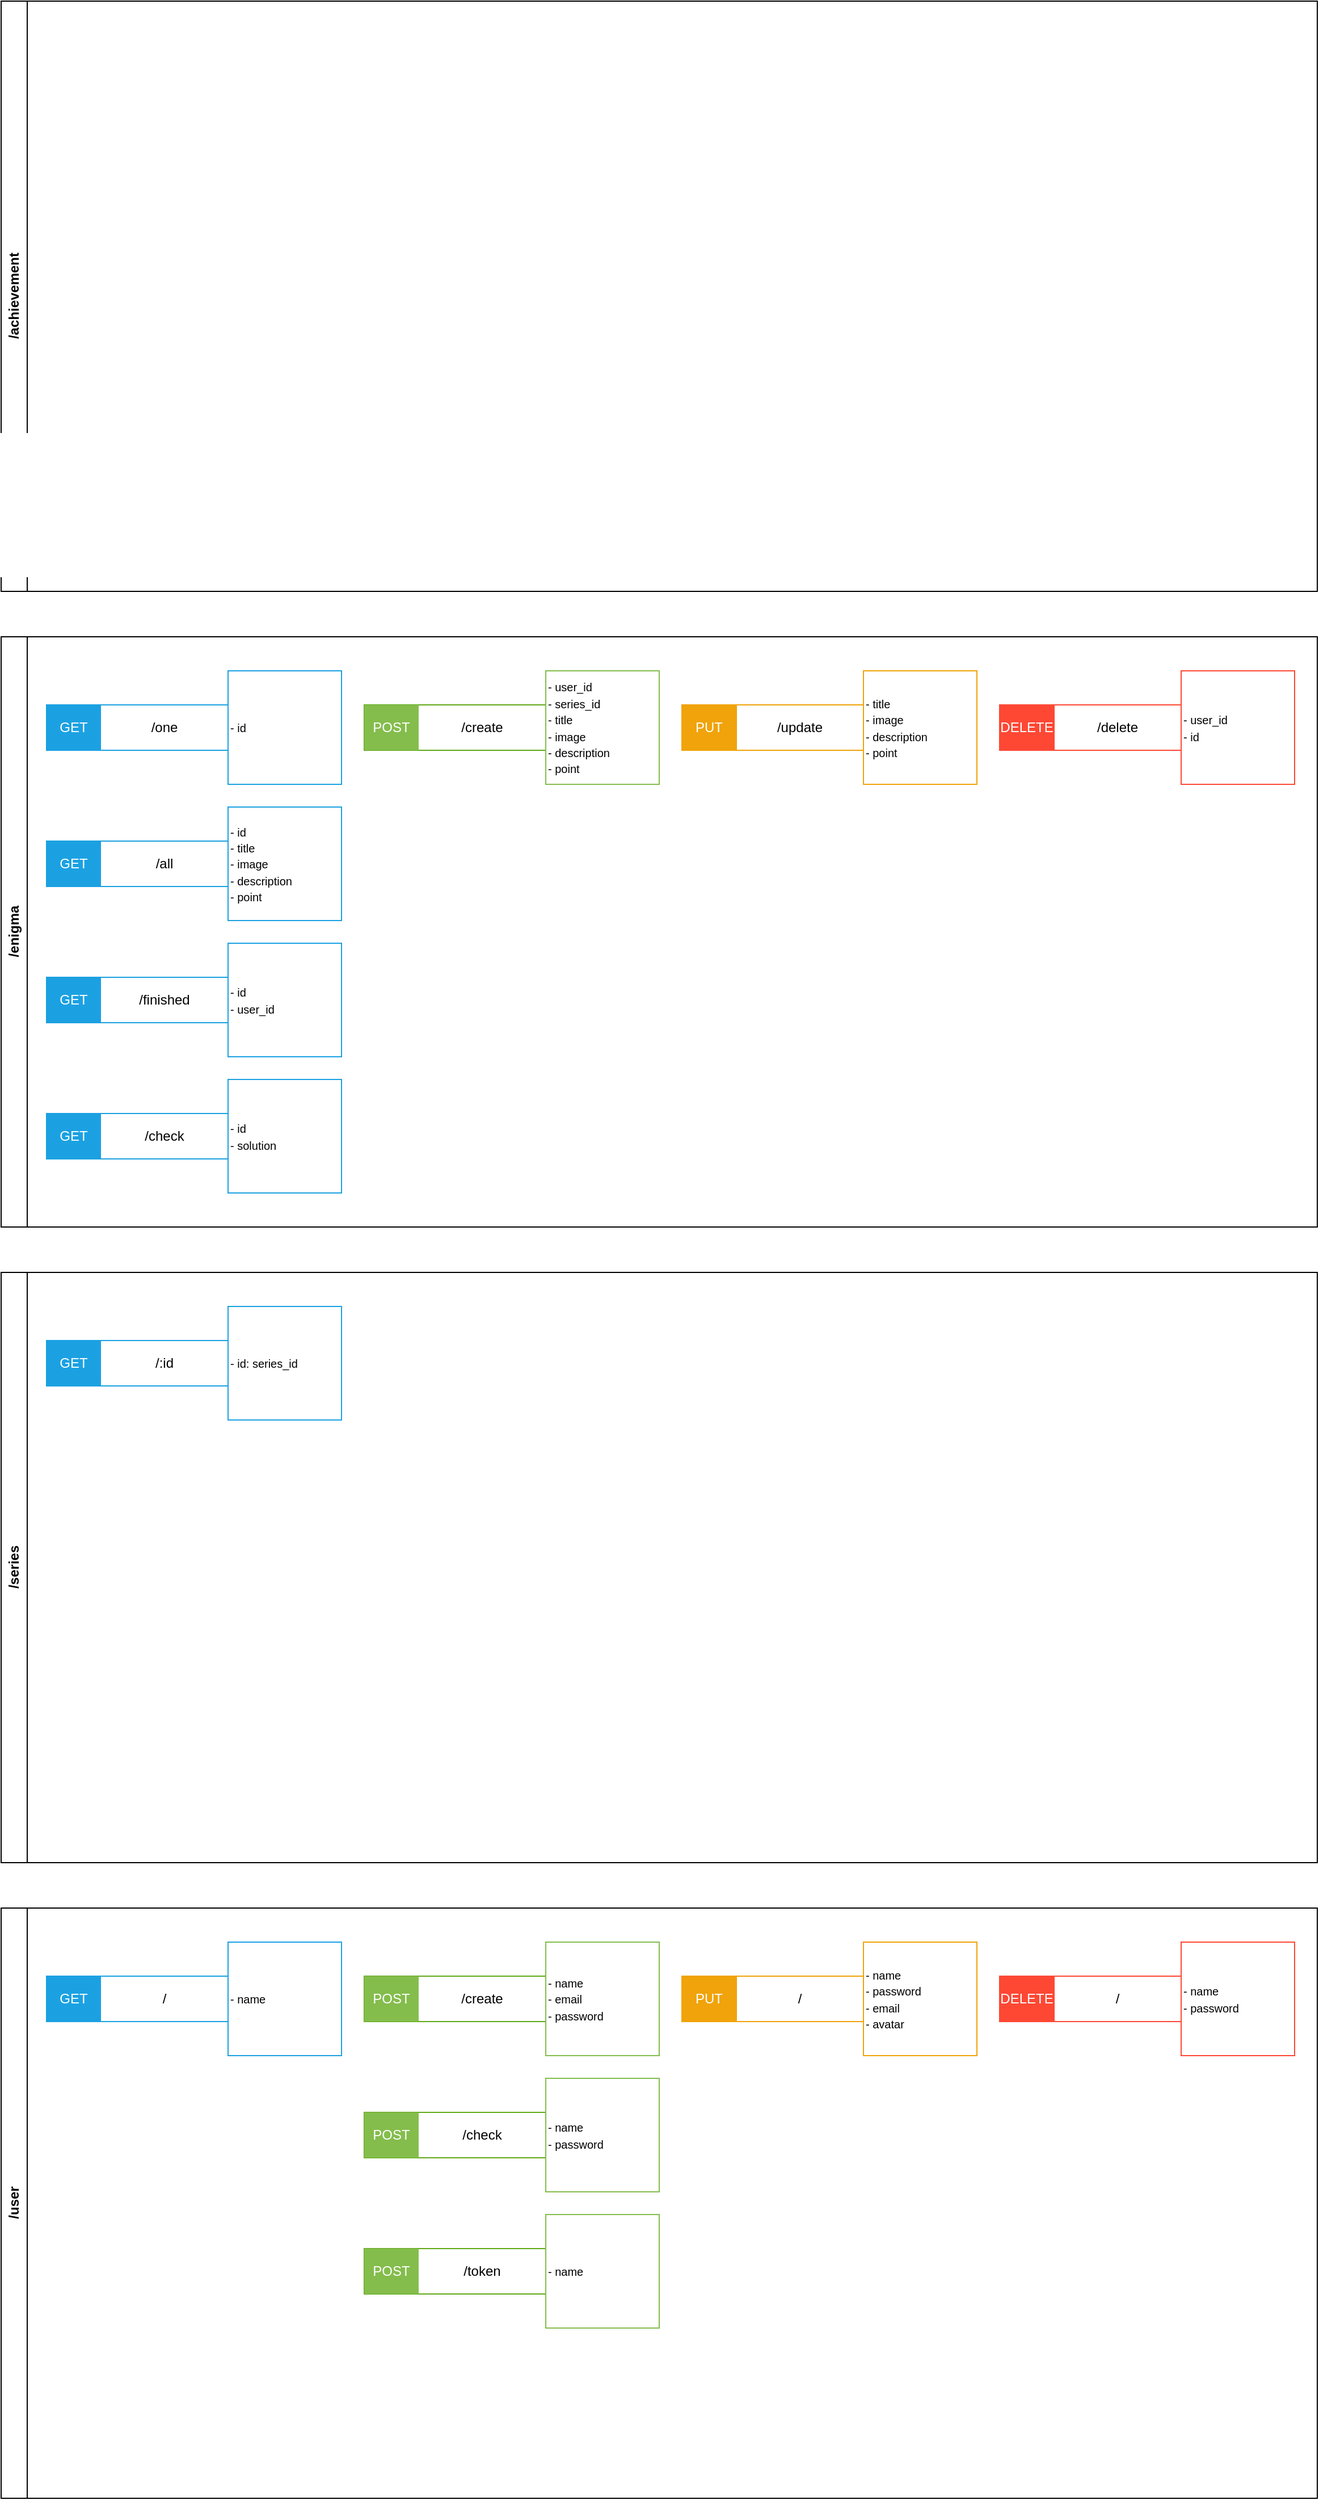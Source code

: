 <mxfile version="21.6.8" type="device">
  <diagram name="Page-1" id="TyqBtOT35DEwiWf5petu">
    <mxGraphModel dx="1418" dy="828" grid="1" gridSize="10" guides="1" tooltips="1" connect="1" arrows="1" fold="1" page="1" pageScale="1" pageWidth="1654" pageHeight="2336" math="0" shadow="0">
      <root>
        <mxCell id="0" />
        <mxCell id="1" parent="0" />
        <mxCell id="wXCbl2EJ4I1J_c1fIvv--1" value="/achievement" style="swimlane;horizontal=0;whiteSpace=wrap;html=1;" parent="1" vertex="1">
          <mxGeometry x="40" y="40" width="1160" height="520" as="geometry" />
        </mxCell>
        <mxCell id="wXCbl2EJ4I1J_c1fIvv--2" value="/enigma" style="swimlane;horizontal=0;whiteSpace=wrap;html=1;" parent="1" vertex="1">
          <mxGeometry x="40" y="600" width="1160" height="520" as="geometry" />
        </mxCell>
        <mxCell id="AnUnk1uopcTB0AufiAP9-65" value="" style="group" vertex="1" connectable="0" parent="wXCbl2EJ4I1J_c1fIvv--2">
          <mxGeometry x="40" y="30" width="260" height="100" as="geometry" />
        </mxCell>
        <mxCell id="AnUnk1uopcTB0AufiAP9-10" value="" style="group" vertex="1" connectable="0" parent="AnUnk1uopcTB0AufiAP9-65">
          <mxGeometry y="30" width="160" height="40" as="geometry" />
        </mxCell>
        <mxCell id="AnUnk1uopcTB0AufiAP9-5" value="" style="rounded=0;whiteSpace=wrap;html=1;fillColor=none;fontColor=#ffffff;strokeColor=#1ba1e2;" vertex="1" parent="AnUnk1uopcTB0AufiAP9-10">
          <mxGeometry width="160" height="40" as="geometry" />
        </mxCell>
        <mxCell id="AnUnk1uopcTB0AufiAP9-7" value="GET" style="rounded=0;whiteSpace=wrap;html=1;strokeColor=none;fillColor=#1ba1e2;fontColor=#ffffff;" vertex="1" parent="AnUnk1uopcTB0AufiAP9-10">
          <mxGeometry width="48" height="40" as="geometry" />
        </mxCell>
        <mxCell id="AnUnk1uopcTB0AufiAP9-9" value="/one" style="text;html=1;strokeColor=none;fillColor=none;align=center;verticalAlign=middle;whiteSpace=wrap;rounded=0;" vertex="1" parent="AnUnk1uopcTB0AufiAP9-10">
          <mxGeometry x="48" width="112" height="40" as="geometry" />
        </mxCell>
        <mxCell id="AnUnk1uopcTB0AufiAP9-64" value="&lt;span style=&quot;font-size: 10px;&quot;&gt;- id&lt;/span&gt;" style="text;html=1;strokeColor=#1ba1e2;fillColor=none;align=left;verticalAlign=middle;whiteSpace=wrap;rounded=0;spacingTop=0;" vertex="1" parent="AnUnk1uopcTB0AufiAP9-65">
          <mxGeometry x="160" width="100" height="100" as="geometry" />
        </mxCell>
        <mxCell id="AnUnk1uopcTB0AufiAP9-66" value="" style="group" vertex="1" connectable="0" parent="wXCbl2EJ4I1J_c1fIvv--2">
          <mxGeometry x="40" y="150" width="260" height="100" as="geometry" />
        </mxCell>
        <mxCell id="AnUnk1uopcTB0AufiAP9-67" value="" style="group" vertex="1" connectable="0" parent="AnUnk1uopcTB0AufiAP9-66">
          <mxGeometry y="30" width="160" height="40" as="geometry" />
        </mxCell>
        <mxCell id="AnUnk1uopcTB0AufiAP9-68" value="" style="rounded=0;whiteSpace=wrap;html=1;fillColor=none;fontColor=#ffffff;strokeColor=#1ba1e2;" vertex="1" parent="AnUnk1uopcTB0AufiAP9-67">
          <mxGeometry width="160" height="40" as="geometry" />
        </mxCell>
        <mxCell id="AnUnk1uopcTB0AufiAP9-69" value="GET" style="rounded=0;whiteSpace=wrap;html=1;strokeColor=none;fillColor=#1ba1e2;fontColor=#ffffff;" vertex="1" parent="AnUnk1uopcTB0AufiAP9-67">
          <mxGeometry width="48" height="40" as="geometry" />
        </mxCell>
        <mxCell id="AnUnk1uopcTB0AufiAP9-70" value="/all" style="text;html=1;strokeColor=none;fillColor=none;align=center;verticalAlign=middle;whiteSpace=wrap;rounded=0;" vertex="1" parent="AnUnk1uopcTB0AufiAP9-67">
          <mxGeometry x="48" width="112" height="40" as="geometry" />
        </mxCell>
        <mxCell id="AnUnk1uopcTB0AufiAP9-71" value="&lt;span style=&quot;font-size: 10px;&quot;&gt;- id&lt;br&gt;- title&lt;br&gt;- image&lt;br&gt;- description&lt;br&gt;- point&lt;br&gt;&lt;/span&gt;" style="text;html=1;strokeColor=#1ba1e2;fillColor=none;align=left;verticalAlign=middle;whiteSpace=wrap;rounded=0;spacingTop=0;" vertex="1" parent="AnUnk1uopcTB0AufiAP9-66">
          <mxGeometry x="160" width="100" height="100" as="geometry" />
        </mxCell>
        <mxCell id="AnUnk1uopcTB0AufiAP9-72" value="" style="group" vertex="1" connectable="0" parent="wXCbl2EJ4I1J_c1fIvv--2">
          <mxGeometry x="40" y="270" width="260" height="100" as="geometry" />
        </mxCell>
        <mxCell id="AnUnk1uopcTB0AufiAP9-73" value="" style="group" vertex="1" connectable="0" parent="AnUnk1uopcTB0AufiAP9-72">
          <mxGeometry y="30" width="160" height="40" as="geometry" />
        </mxCell>
        <mxCell id="AnUnk1uopcTB0AufiAP9-74" value="" style="rounded=0;whiteSpace=wrap;html=1;fillColor=none;fontColor=#ffffff;strokeColor=#1ba1e2;" vertex="1" parent="AnUnk1uopcTB0AufiAP9-73">
          <mxGeometry width="160" height="40" as="geometry" />
        </mxCell>
        <mxCell id="AnUnk1uopcTB0AufiAP9-75" value="GET" style="rounded=0;whiteSpace=wrap;html=1;strokeColor=none;fillColor=#1ba1e2;fontColor=#ffffff;" vertex="1" parent="AnUnk1uopcTB0AufiAP9-73">
          <mxGeometry width="48" height="40" as="geometry" />
        </mxCell>
        <mxCell id="AnUnk1uopcTB0AufiAP9-76" value="/finished" style="text;html=1;strokeColor=none;fillColor=none;align=center;verticalAlign=middle;whiteSpace=wrap;rounded=0;" vertex="1" parent="AnUnk1uopcTB0AufiAP9-73">
          <mxGeometry x="48" width="112" height="40" as="geometry" />
        </mxCell>
        <mxCell id="AnUnk1uopcTB0AufiAP9-77" value="&lt;span style=&quot;font-size: 10px;&quot;&gt;- id&lt;br&gt;- user_id&lt;br&gt;&lt;/span&gt;" style="text;html=1;strokeColor=#1ba1e2;fillColor=none;align=left;verticalAlign=middle;whiteSpace=wrap;rounded=0;spacingTop=0;" vertex="1" parent="AnUnk1uopcTB0AufiAP9-72">
          <mxGeometry x="160" width="100" height="100" as="geometry" />
        </mxCell>
        <mxCell id="AnUnk1uopcTB0AufiAP9-78" value="" style="group" vertex="1" connectable="0" parent="wXCbl2EJ4I1J_c1fIvv--2">
          <mxGeometry x="40" y="390" width="260" height="100" as="geometry" />
        </mxCell>
        <mxCell id="AnUnk1uopcTB0AufiAP9-79" value="" style="group" vertex="1" connectable="0" parent="AnUnk1uopcTB0AufiAP9-78">
          <mxGeometry y="30" width="160" height="40" as="geometry" />
        </mxCell>
        <mxCell id="AnUnk1uopcTB0AufiAP9-80" value="" style="rounded=0;whiteSpace=wrap;html=1;fillColor=none;fontColor=#ffffff;strokeColor=#1ba1e2;" vertex="1" parent="AnUnk1uopcTB0AufiAP9-79">
          <mxGeometry width="160" height="40" as="geometry" />
        </mxCell>
        <mxCell id="AnUnk1uopcTB0AufiAP9-81" value="GET" style="rounded=0;whiteSpace=wrap;html=1;strokeColor=none;fillColor=#1ba1e2;fontColor=#ffffff;" vertex="1" parent="AnUnk1uopcTB0AufiAP9-79">
          <mxGeometry width="48" height="40" as="geometry" />
        </mxCell>
        <mxCell id="AnUnk1uopcTB0AufiAP9-82" value="/check" style="text;html=1;strokeColor=none;fillColor=none;align=center;verticalAlign=middle;whiteSpace=wrap;rounded=0;" vertex="1" parent="AnUnk1uopcTB0AufiAP9-79">
          <mxGeometry x="48" width="112" height="40" as="geometry" />
        </mxCell>
        <mxCell id="AnUnk1uopcTB0AufiAP9-83" value="&lt;span style=&quot;font-size: 10px;&quot;&gt;- id&lt;br&gt;- solution&lt;br&gt;&lt;/span&gt;" style="text;html=1;strokeColor=#1ba1e2;fillColor=none;align=left;verticalAlign=middle;whiteSpace=wrap;rounded=0;spacingTop=0;" vertex="1" parent="AnUnk1uopcTB0AufiAP9-78">
          <mxGeometry x="160" width="100" height="100" as="geometry" />
        </mxCell>
        <mxCell id="AnUnk1uopcTB0AufiAP9-113" value="" style="group" vertex="1" connectable="0" parent="wXCbl2EJ4I1J_c1fIvv--2">
          <mxGeometry x="320" y="30" width="260" height="100" as="geometry" />
        </mxCell>
        <mxCell id="AnUnk1uopcTB0AufiAP9-114" value="" style="group" vertex="1" connectable="0" parent="AnUnk1uopcTB0AufiAP9-113">
          <mxGeometry y="30" width="160" height="40" as="geometry" />
        </mxCell>
        <mxCell id="AnUnk1uopcTB0AufiAP9-115" value="" style="rounded=0;whiteSpace=wrap;html=1;fillColor=none;fontColor=#ffffff;strokeColor=#60a917;" vertex="1" parent="AnUnk1uopcTB0AufiAP9-114">
          <mxGeometry width="160" height="40" as="geometry" />
        </mxCell>
        <mxCell id="AnUnk1uopcTB0AufiAP9-116" value="POST" style="rounded=0;whiteSpace=wrap;html=1;strokeColor=none;fillColor=#84bd4c;fontColor=#ffffff;" vertex="1" parent="AnUnk1uopcTB0AufiAP9-114">
          <mxGeometry width="48" height="40" as="geometry" />
        </mxCell>
        <mxCell id="AnUnk1uopcTB0AufiAP9-117" value="/create" style="text;html=1;strokeColor=none;fillColor=none;align=center;verticalAlign=middle;whiteSpace=wrap;rounded=0;" vertex="1" parent="AnUnk1uopcTB0AufiAP9-114">
          <mxGeometry x="48" width="112" height="40" as="geometry" />
        </mxCell>
        <mxCell id="AnUnk1uopcTB0AufiAP9-118" value="&lt;font style=&quot;font-size: 10px;&quot;&gt;- user_id&lt;br&gt;- series_id&lt;br&gt;- title&lt;br style=&quot;border-color: var(--border-color);&quot;&gt;- image&lt;br style=&quot;border-color: var(--border-color);&quot;&gt;- description&lt;br style=&quot;border-color: var(--border-color);&quot;&gt;- point&lt;/font&gt;" style="text;html=1;strokeColor=#84bd4c;fillColor=none;align=left;verticalAlign=middle;whiteSpace=wrap;rounded=0;spacingTop=0;" vertex="1" parent="AnUnk1uopcTB0AufiAP9-113">
          <mxGeometry x="160" width="100" height="100" as="geometry" />
        </mxCell>
        <mxCell id="AnUnk1uopcTB0AufiAP9-120" value="" style="group" vertex="1" connectable="0" parent="wXCbl2EJ4I1J_c1fIvv--2">
          <mxGeometry x="600" y="30" width="260" height="100" as="geometry" />
        </mxCell>
        <mxCell id="AnUnk1uopcTB0AufiAP9-121" value="&lt;font style=&quot;font-size: 10px;&quot;&gt;- title&lt;br style=&quot;border-color: var(--border-color);&quot;&gt;&lt;span style=&quot;border-color: var(--border-color);&quot;&gt;- image&lt;/span&gt;&lt;br style=&quot;border-color: var(--border-color);&quot;&gt;&lt;span style=&quot;border-color: var(--border-color);&quot;&gt;- description&lt;/span&gt;&lt;br style=&quot;border-color: var(--border-color);&quot;&gt;&lt;span style=&quot;border-color: var(--border-color);&quot;&gt;- point&lt;/span&gt;&lt;/font&gt;" style="text;html=1;strokeColor=#f0a30a;fillColor=none;align=left;verticalAlign=middle;whiteSpace=wrap;rounded=0;spacingTop=0;" vertex="1" parent="AnUnk1uopcTB0AufiAP9-120">
          <mxGeometry x="160" width="100" height="100" as="geometry" />
        </mxCell>
        <mxCell id="AnUnk1uopcTB0AufiAP9-122" value="" style="rounded=0;whiteSpace=wrap;html=1;fillColor=none;fontColor=#ffffff;strokeColor=#f0a30a;" vertex="1" parent="AnUnk1uopcTB0AufiAP9-120">
          <mxGeometry y="30" width="160" height="40" as="geometry" />
        </mxCell>
        <mxCell id="AnUnk1uopcTB0AufiAP9-123" value="PUT" style="rounded=0;whiteSpace=wrap;html=1;strokeColor=none;fillColor=#f0a30a;fontColor=#ffffff;" vertex="1" parent="AnUnk1uopcTB0AufiAP9-120">
          <mxGeometry y="30" width="48" height="40" as="geometry" />
        </mxCell>
        <mxCell id="AnUnk1uopcTB0AufiAP9-124" value="/update" style="text;html=1;strokeColor=#f0a30a;fillColor=none;align=center;verticalAlign=middle;whiteSpace=wrap;rounded=0;" vertex="1" parent="AnUnk1uopcTB0AufiAP9-120">
          <mxGeometry x="48" y="30" width="112" height="40" as="geometry" />
        </mxCell>
        <mxCell id="AnUnk1uopcTB0AufiAP9-125" value="" style="group" vertex="1" connectable="0" parent="wXCbl2EJ4I1J_c1fIvv--2">
          <mxGeometry x="880" y="30" width="260" height="100" as="geometry" />
        </mxCell>
        <mxCell id="AnUnk1uopcTB0AufiAP9-126" value="&lt;span style=&quot;font-size: 10px;&quot;&gt;- user_id&lt;br&gt;- id&lt;br&gt;&lt;/span&gt;" style="text;html=1;strokeColor=#fe4834;fillColor=none;align=left;verticalAlign=middle;whiteSpace=wrap;rounded=0;spacingTop=0;" vertex="1" parent="AnUnk1uopcTB0AufiAP9-125">
          <mxGeometry x="160" width="100" height="100" as="geometry" />
        </mxCell>
        <mxCell id="AnUnk1uopcTB0AufiAP9-127" value="" style="rounded=0;whiteSpace=wrap;html=1;fillColor=none;fontColor=#ffffff;strokeColor=#fe4834;" vertex="1" parent="AnUnk1uopcTB0AufiAP9-125">
          <mxGeometry y="30" width="160" height="40" as="geometry" />
        </mxCell>
        <mxCell id="AnUnk1uopcTB0AufiAP9-128" value="DELETE" style="rounded=0;whiteSpace=wrap;html=1;strokeColor=none;fillColor=#fe4834;fontColor=#ffffff;" vertex="1" parent="AnUnk1uopcTB0AufiAP9-125">
          <mxGeometry y="30" width="48" height="40" as="geometry" />
        </mxCell>
        <mxCell id="AnUnk1uopcTB0AufiAP9-129" value="/delete" style="text;html=1;strokeColor=#fe4834;fillColor=none;align=center;verticalAlign=middle;whiteSpace=wrap;rounded=0;" vertex="1" parent="AnUnk1uopcTB0AufiAP9-125">
          <mxGeometry x="48" y="30" width="112" height="40" as="geometry" />
        </mxCell>
        <mxCell id="wXCbl2EJ4I1J_c1fIvv--3" value="/series" style="swimlane;horizontal=0;whiteSpace=wrap;html=1;" parent="1" vertex="1">
          <mxGeometry x="40" y="1160" width="1160" height="520" as="geometry" />
        </mxCell>
        <mxCell id="AnUnk1uopcTB0AufiAP9-175" value="" style="group" vertex="1" connectable="0" parent="wXCbl2EJ4I1J_c1fIvv--3">
          <mxGeometry x="40" y="30" width="260" height="100" as="geometry" />
        </mxCell>
        <mxCell id="AnUnk1uopcTB0AufiAP9-176" value="" style="group" vertex="1" connectable="0" parent="AnUnk1uopcTB0AufiAP9-175">
          <mxGeometry y="30" width="160" height="40" as="geometry" />
        </mxCell>
        <mxCell id="AnUnk1uopcTB0AufiAP9-177" value="" style="rounded=0;whiteSpace=wrap;html=1;fillColor=none;fontColor=#ffffff;strokeColor=#1ba1e2;" vertex="1" parent="AnUnk1uopcTB0AufiAP9-176">
          <mxGeometry width="160" height="40" as="geometry" />
        </mxCell>
        <mxCell id="AnUnk1uopcTB0AufiAP9-178" value="GET" style="rounded=0;whiteSpace=wrap;html=1;strokeColor=none;fillColor=#1ba1e2;fontColor=#ffffff;" vertex="1" parent="AnUnk1uopcTB0AufiAP9-176">
          <mxGeometry width="48" height="40" as="geometry" />
        </mxCell>
        <mxCell id="AnUnk1uopcTB0AufiAP9-179" value="/:id" style="text;html=1;strokeColor=none;fillColor=none;align=center;verticalAlign=middle;whiteSpace=wrap;rounded=0;" vertex="1" parent="AnUnk1uopcTB0AufiAP9-176">
          <mxGeometry x="48" width="112" height="40" as="geometry" />
        </mxCell>
        <mxCell id="AnUnk1uopcTB0AufiAP9-180" value="&lt;span style=&quot;font-size: 10px;&quot;&gt;- id: series_id&lt;/span&gt;" style="text;html=1;strokeColor=#1ba1e2;fillColor=none;align=left;verticalAlign=middle;whiteSpace=wrap;rounded=0;spacingTop=0;" vertex="1" parent="AnUnk1uopcTB0AufiAP9-175">
          <mxGeometry x="160" width="100" height="100" as="geometry" />
        </mxCell>
        <mxCell id="wXCbl2EJ4I1J_c1fIvv--4" value="/user" style="swimlane;horizontal=0;whiteSpace=wrap;html=1;" parent="1" vertex="1">
          <mxGeometry x="40" y="1720" width="1160" height="520" as="geometry" />
        </mxCell>
        <mxCell id="AnUnk1uopcTB0AufiAP9-136" value="" style="group" vertex="1" connectable="0" parent="wXCbl2EJ4I1J_c1fIvv--4">
          <mxGeometry x="40" y="30" width="260" height="100" as="geometry" />
        </mxCell>
        <mxCell id="AnUnk1uopcTB0AufiAP9-137" value="" style="group" vertex="1" connectable="0" parent="AnUnk1uopcTB0AufiAP9-136">
          <mxGeometry y="30" width="160" height="40" as="geometry" />
        </mxCell>
        <mxCell id="AnUnk1uopcTB0AufiAP9-138" value="" style="rounded=0;whiteSpace=wrap;html=1;fillColor=none;fontColor=#ffffff;strokeColor=#1ba1e2;" vertex="1" parent="AnUnk1uopcTB0AufiAP9-137">
          <mxGeometry width="160" height="40" as="geometry" />
        </mxCell>
        <mxCell id="AnUnk1uopcTB0AufiAP9-139" value="GET" style="rounded=0;whiteSpace=wrap;html=1;strokeColor=none;fillColor=#1ba1e2;fontColor=#ffffff;" vertex="1" parent="AnUnk1uopcTB0AufiAP9-137">
          <mxGeometry width="48" height="40" as="geometry" />
        </mxCell>
        <mxCell id="AnUnk1uopcTB0AufiAP9-140" value="/" style="text;html=1;strokeColor=none;fillColor=none;align=center;verticalAlign=middle;whiteSpace=wrap;rounded=0;" vertex="1" parent="AnUnk1uopcTB0AufiAP9-137">
          <mxGeometry x="48" width="112" height="40" as="geometry" />
        </mxCell>
        <mxCell id="AnUnk1uopcTB0AufiAP9-141" value="&lt;span style=&quot;font-size: 10px;&quot;&gt;- name&lt;/span&gt;" style="text;html=1;strokeColor=#1ba1e2;fillColor=none;align=left;verticalAlign=middle;whiteSpace=wrap;rounded=0;spacingTop=0;" vertex="1" parent="AnUnk1uopcTB0AufiAP9-136">
          <mxGeometry x="160" width="100" height="100" as="geometry" />
        </mxCell>
        <mxCell id="AnUnk1uopcTB0AufiAP9-147" value="" style="group" vertex="1" connectable="0" parent="wXCbl2EJ4I1J_c1fIvv--4">
          <mxGeometry x="320" y="30" width="260" height="100" as="geometry" />
        </mxCell>
        <mxCell id="AnUnk1uopcTB0AufiAP9-148" value="" style="group" vertex="1" connectable="0" parent="AnUnk1uopcTB0AufiAP9-147">
          <mxGeometry y="30" width="160" height="40" as="geometry" />
        </mxCell>
        <mxCell id="AnUnk1uopcTB0AufiAP9-149" value="" style="rounded=0;whiteSpace=wrap;html=1;fillColor=none;fontColor=#ffffff;strokeColor=#60a917;" vertex="1" parent="AnUnk1uopcTB0AufiAP9-148">
          <mxGeometry width="160" height="40" as="geometry" />
        </mxCell>
        <mxCell id="AnUnk1uopcTB0AufiAP9-150" value="POST" style="rounded=0;whiteSpace=wrap;html=1;strokeColor=none;fillColor=#84bd4c;fontColor=#ffffff;" vertex="1" parent="AnUnk1uopcTB0AufiAP9-148">
          <mxGeometry width="48" height="40" as="geometry" />
        </mxCell>
        <mxCell id="AnUnk1uopcTB0AufiAP9-151" value="/create" style="text;html=1;strokeColor=none;fillColor=none;align=center;verticalAlign=middle;whiteSpace=wrap;rounded=0;" vertex="1" parent="AnUnk1uopcTB0AufiAP9-148">
          <mxGeometry x="48" width="112" height="40" as="geometry" />
        </mxCell>
        <mxCell id="AnUnk1uopcTB0AufiAP9-152" value="&lt;span style=&quot;font-size: 10px;&quot;&gt;- name&lt;br&gt;- email&lt;br&gt;- password&lt;br&gt;&lt;/span&gt;" style="text;html=1;strokeColor=#84bd4c;fillColor=none;align=left;verticalAlign=middle;whiteSpace=wrap;rounded=0;spacingTop=0;" vertex="1" parent="AnUnk1uopcTB0AufiAP9-147">
          <mxGeometry x="160" width="100" height="100" as="geometry" />
        </mxCell>
        <mxCell id="AnUnk1uopcTB0AufiAP9-153" value="" style="group" vertex="1" connectable="0" parent="wXCbl2EJ4I1J_c1fIvv--4">
          <mxGeometry x="320" y="150" width="260" height="100" as="geometry" />
        </mxCell>
        <mxCell id="AnUnk1uopcTB0AufiAP9-154" value="" style="group" vertex="1" connectable="0" parent="AnUnk1uopcTB0AufiAP9-153">
          <mxGeometry y="30" width="160" height="40" as="geometry" />
        </mxCell>
        <mxCell id="AnUnk1uopcTB0AufiAP9-155" value="" style="rounded=0;whiteSpace=wrap;html=1;fillColor=none;fontColor=#ffffff;strokeColor=#60a917;" vertex="1" parent="AnUnk1uopcTB0AufiAP9-154">
          <mxGeometry width="160" height="40" as="geometry" />
        </mxCell>
        <mxCell id="AnUnk1uopcTB0AufiAP9-156" value="POST" style="rounded=0;whiteSpace=wrap;html=1;strokeColor=none;fillColor=#84bd4c;fontColor=#ffffff;" vertex="1" parent="AnUnk1uopcTB0AufiAP9-154">
          <mxGeometry width="48" height="40" as="geometry" />
        </mxCell>
        <mxCell id="AnUnk1uopcTB0AufiAP9-157" value="/check" style="text;html=1;strokeColor=none;fillColor=none;align=center;verticalAlign=middle;whiteSpace=wrap;rounded=0;" vertex="1" parent="AnUnk1uopcTB0AufiAP9-154">
          <mxGeometry x="48" width="112" height="40" as="geometry" />
        </mxCell>
        <mxCell id="AnUnk1uopcTB0AufiAP9-158" value="&lt;span style=&quot;font-size: 10px;&quot;&gt;- name&lt;br&gt;- password&lt;br&gt;&lt;/span&gt;" style="text;html=1;strokeColor=#84bd4c;fillColor=none;align=left;verticalAlign=middle;whiteSpace=wrap;rounded=0;spacingTop=0;" vertex="1" parent="AnUnk1uopcTB0AufiAP9-153">
          <mxGeometry x="160" width="100" height="100" as="geometry" />
        </mxCell>
        <mxCell id="AnUnk1uopcTB0AufiAP9-165" value="" style="group" vertex="1" connectable="0" parent="wXCbl2EJ4I1J_c1fIvv--4">
          <mxGeometry x="600" y="30" width="260" height="100" as="geometry" />
        </mxCell>
        <mxCell id="AnUnk1uopcTB0AufiAP9-166" value="&lt;span style=&quot;font-size: 10px;&quot;&gt;- name&lt;br&gt;- password&lt;br&gt;- email&lt;br&gt;- avatar&lt;br&gt;&lt;/span&gt;" style="text;html=1;strokeColor=#f0a30a;fillColor=none;align=left;verticalAlign=middle;whiteSpace=wrap;rounded=0;spacingTop=0;" vertex="1" parent="AnUnk1uopcTB0AufiAP9-165">
          <mxGeometry x="160" width="100" height="100" as="geometry" />
        </mxCell>
        <mxCell id="AnUnk1uopcTB0AufiAP9-167" value="" style="rounded=0;whiteSpace=wrap;html=1;fillColor=none;fontColor=#ffffff;strokeColor=#f0a30a;" vertex="1" parent="AnUnk1uopcTB0AufiAP9-165">
          <mxGeometry y="30" width="160" height="40" as="geometry" />
        </mxCell>
        <mxCell id="AnUnk1uopcTB0AufiAP9-168" value="PUT" style="rounded=0;whiteSpace=wrap;html=1;strokeColor=none;fillColor=#f0a30a;fontColor=#ffffff;" vertex="1" parent="AnUnk1uopcTB0AufiAP9-165">
          <mxGeometry y="30" width="48" height="40" as="geometry" />
        </mxCell>
        <mxCell id="AnUnk1uopcTB0AufiAP9-169" value="/" style="text;html=1;strokeColor=#f0a30a;fillColor=none;align=center;verticalAlign=middle;whiteSpace=wrap;rounded=0;" vertex="1" parent="AnUnk1uopcTB0AufiAP9-165">
          <mxGeometry x="48" y="30" width="112" height="40" as="geometry" />
        </mxCell>
        <mxCell id="AnUnk1uopcTB0AufiAP9-170" value="" style="group" vertex="1" connectable="0" parent="wXCbl2EJ4I1J_c1fIvv--4">
          <mxGeometry x="880" y="30" width="260" height="100" as="geometry" />
        </mxCell>
        <mxCell id="AnUnk1uopcTB0AufiAP9-171" value="&lt;span style=&quot;font-size: 10px;&quot;&gt;- name&lt;br&gt;- password&lt;br&gt;&lt;/span&gt;" style="text;html=1;strokeColor=#fe4834;fillColor=none;align=left;verticalAlign=middle;whiteSpace=wrap;rounded=0;spacingTop=0;" vertex="1" parent="AnUnk1uopcTB0AufiAP9-170">
          <mxGeometry x="160" width="100" height="100" as="geometry" />
        </mxCell>
        <mxCell id="AnUnk1uopcTB0AufiAP9-172" value="" style="rounded=0;whiteSpace=wrap;html=1;fillColor=none;fontColor=#ffffff;strokeColor=#fe4834;" vertex="1" parent="AnUnk1uopcTB0AufiAP9-170">
          <mxGeometry y="30" width="160" height="40" as="geometry" />
        </mxCell>
        <mxCell id="AnUnk1uopcTB0AufiAP9-173" value="DELETE" style="rounded=0;whiteSpace=wrap;html=1;strokeColor=none;fillColor=#fe4834;fontColor=#ffffff;" vertex="1" parent="AnUnk1uopcTB0AufiAP9-170">
          <mxGeometry y="30" width="48" height="40" as="geometry" />
        </mxCell>
        <mxCell id="AnUnk1uopcTB0AufiAP9-174" value="/" style="text;html=1;strokeColor=#fe4834;fillColor=none;align=center;verticalAlign=middle;whiteSpace=wrap;rounded=0;" vertex="1" parent="AnUnk1uopcTB0AufiAP9-170">
          <mxGeometry x="48" y="30" width="112" height="40" as="geometry" />
        </mxCell>
        <mxCell id="AnUnk1uopcTB0AufiAP9-159" value="" style="group" vertex="1" connectable="0" parent="wXCbl2EJ4I1J_c1fIvv--4">
          <mxGeometry x="320" y="270" width="260" height="100" as="geometry" />
        </mxCell>
        <mxCell id="AnUnk1uopcTB0AufiAP9-160" value="" style="group" vertex="1" connectable="0" parent="AnUnk1uopcTB0AufiAP9-159">
          <mxGeometry y="30" width="160" height="40" as="geometry" />
        </mxCell>
        <mxCell id="AnUnk1uopcTB0AufiAP9-161" value="" style="rounded=0;whiteSpace=wrap;html=1;fillColor=none;fontColor=#ffffff;strokeColor=#60a917;" vertex="1" parent="AnUnk1uopcTB0AufiAP9-160">
          <mxGeometry width="160" height="40" as="geometry" />
        </mxCell>
        <mxCell id="AnUnk1uopcTB0AufiAP9-162" value="POST" style="rounded=0;whiteSpace=wrap;html=1;strokeColor=none;fillColor=#84bd4c;fontColor=#ffffff;" vertex="1" parent="AnUnk1uopcTB0AufiAP9-160">
          <mxGeometry width="48" height="40" as="geometry" />
        </mxCell>
        <mxCell id="AnUnk1uopcTB0AufiAP9-163" value="/token" style="text;html=1;strokeColor=none;fillColor=none;align=center;verticalAlign=middle;whiteSpace=wrap;rounded=0;" vertex="1" parent="AnUnk1uopcTB0AufiAP9-160">
          <mxGeometry x="48" width="112" height="40" as="geometry" />
        </mxCell>
        <mxCell id="AnUnk1uopcTB0AufiAP9-164" value="&lt;span style=&quot;font-size: 10px;&quot;&gt;- name&lt;/span&gt;" style="text;html=1;strokeColor=#84bd4c;fillColor=none;align=left;verticalAlign=middle;whiteSpace=wrap;rounded=0;spacingTop=0;" vertex="1" parent="AnUnk1uopcTB0AufiAP9-159">
          <mxGeometry x="160" width="100" height="100" as="geometry" />
        </mxCell>
      </root>
    </mxGraphModel>
  </diagram>
</mxfile>
